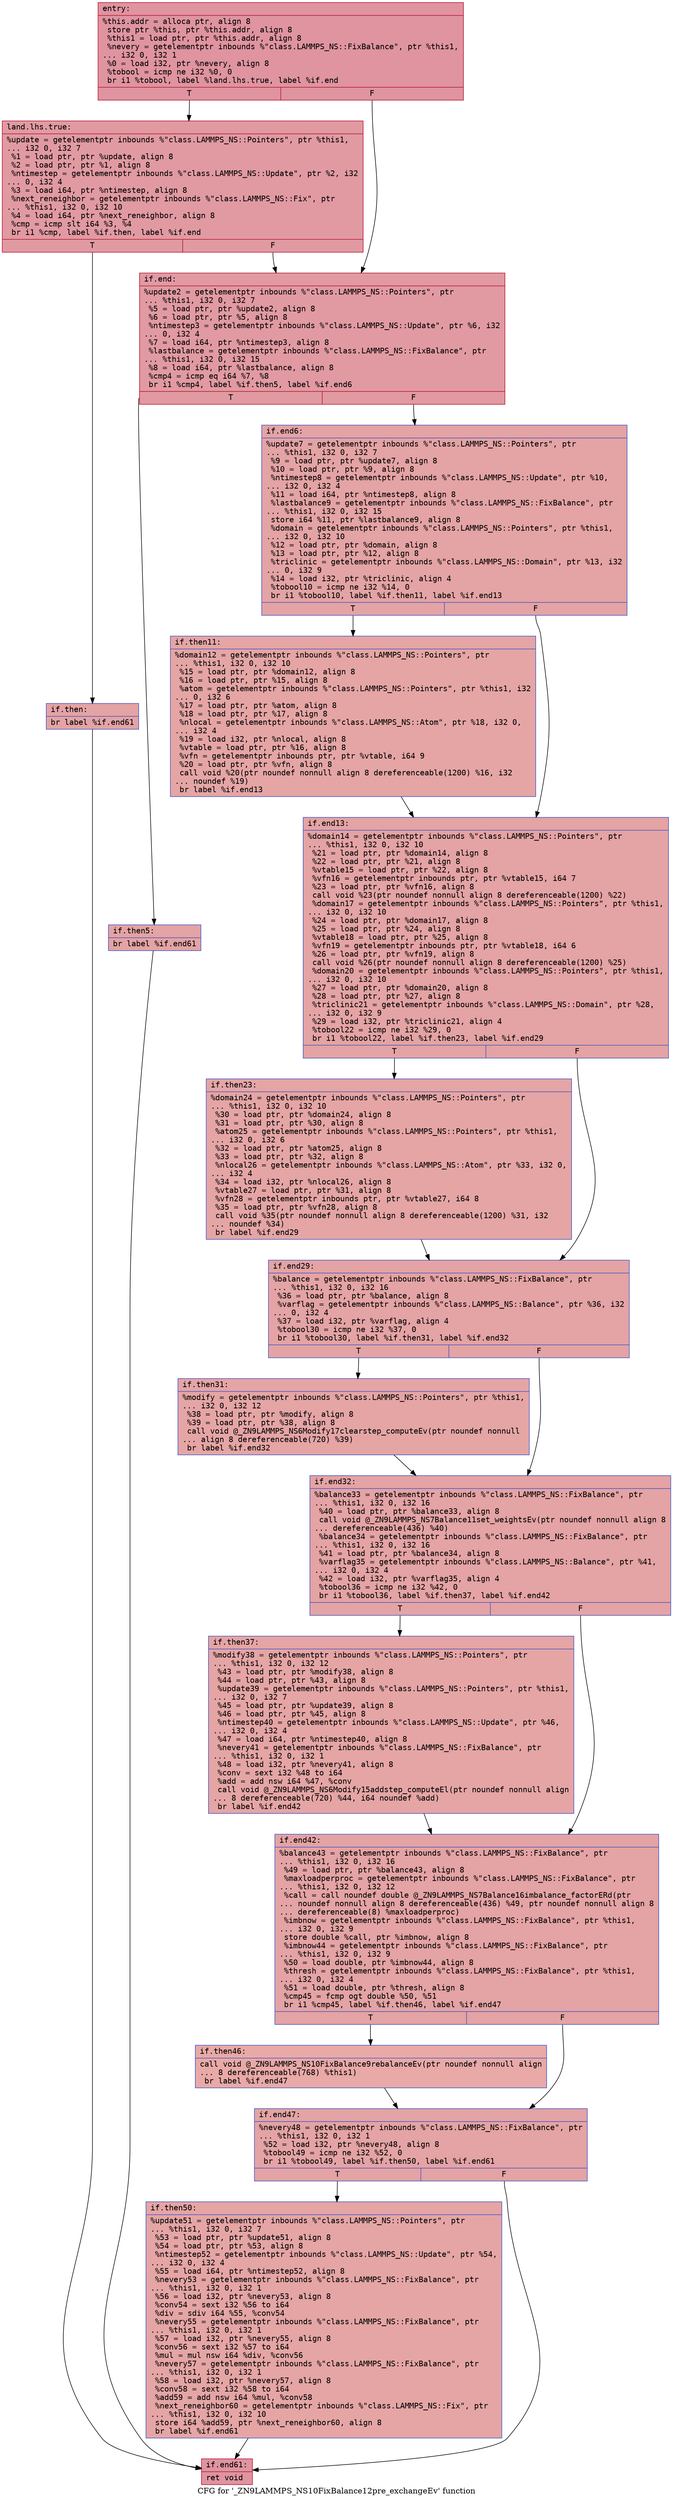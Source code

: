 digraph "CFG for '_ZN9LAMMPS_NS10FixBalance12pre_exchangeEv' function" {
	label="CFG for '_ZN9LAMMPS_NS10FixBalance12pre_exchangeEv' function";

	Node0x558dde58aac0 [shape=record,color="#b70d28ff", style=filled, fillcolor="#b70d2870" fontname="Courier",label="{entry:\l|  %this.addr = alloca ptr, align 8\l  store ptr %this, ptr %this.addr, align 8\l  %this1 = load ptr, ptr %this.addr, align 8\l  %nevery = getelementptr inbounds %\"class.LAMMPS_NS::FixBalance\", ptr %this1,\l... i32 0, i32 1\l  %0 = load i32, ptr %nevery, align 8\l  %tobool = icmp ne i32 %0, 0\l  br i1 %tobool, label %land.lhs.true, label %if.end\l|{<s0>T|<s1>F}}"];
	Node0x558dde58aac0:s0 -> Node0x558dde58ae70[tooltip="entry -> land.lhs.true\nProbability 62.50%" ];
	Node0x558dde58aac0:s1 -> Node0x558dde58e610[tooltip="entry -> if.end\nProbability 37.50%" ];
	Node0x558dde58ae70 [shape=record,color="#b70d28ff", style=filled, fillcolor="#bb1b2c70" fontname="Courier",label="{land.lhs.true:\l|  %update = getelementptr inbounds %\"class.LAMMPS_NS::Pointers\", ptr %this1,\l... i32 0, i32 7\l  %1 = load ptr, ptr %update, align 8\l  %2 = load ptr, ptr %1, align 8\l  %ntimestep = getelementptr inbounds %\"class.LAMMPS_NS::Update\", ptr %2, i32\l... 0, i32 4\l  %3 = load i64, ptr %ntimestep, align 8\l  %next_reneighbor = getelementptr inbounds %\"class.LAMMPS_NS::Fix\", ptr\l... %this1, i32 0, i32 10\l  %4 = load i64, ptr %next_reneighbor, align 8\l  %cmp = icmp slt i64 %3, %4\l  br i1 %cmp, label %if.then, label %if.end\l|{<s0>T|<s1>F}}"];
	Node0x558dde58ae70:s0 -> Node0x558dde58ecb0[tooltip="land.lhs.true -> if.then\nProbability 50.00%" ];
	Node0x558dde58ae70:s1 -> Node0x558dde58e610[tooltip="land.lhs.true -> if.end\nProbability 50.00%" ];
	Node0x558dde58ecb0 [shape=record,color="#3d50c3ff", style=filled, fillcolor="#c32e3170" fontname="Courier",label="{if.then:\l|  br label %if.end61\l}"];
	Node0x558dde58ecb0 -> Node0x558dde58eec0[tooltip="if.then -> if.end61\nProbability 100.00%" ];
	Node0x558dde58e610 [shape=record,color="#b70d28ff", style=filled, fillcolor="#bb1b2c70" fontname="Courier",label="{if.end:\l|  %update2 = getelementptr inbounds %\"class.LAMMPS_NS::Pointers\", ptr\l... %this1, i32 0, i32 7\l  %5 = load ptr, ptr %update2, align 8\l  %6 = load ptr, ptr %5, align 8\l  %ntimestep3 = getelementptr inbounds %\"class.LAMMPS_NS::Update\", ptr %6, i32\l... 0, i32 4\l  %7 = load i64, ptr %ntimestep3, align 8\l  %lastbalance = getelementptr inbounds %\"class.LAMMPS_NS::FixBalance\", ptr\l... %this1, i32 0, i32 15\l  %8 = load i64, ptr %lastbalance, align 8\l  %cmp4 = icmp eq i64 %7, %8\l  br i1 %cmp4, label %if.then5, label %if.end6\l|{<s0>T|<s1>F}}"];
	Node0x558dde58e610:s0 -> Node0x558dde58f4d0[tooltip="if.end -> if.then5\nProbability 50.00%" ];
	Node0x558dde58e610:s1 -> Node0x558dde58f550[tooltip="if.end -> if.end6\nProbability 50.00%" ];
	Node0x558dde58f4d0 [shape=record,color="#3d50c3ff", style=filled, fillcolor="#c32e3170" fontname="Courier",label="{if.then5:\l|  br label %if.end61\l}"];
	Node0x558dde58f4d0 -> Node0x558dde58eec0[tooltip="if.then5 -> if.end61\nProbability 100.00%" ];
	Node0x558dde58f550 [shape=record,color="#3d50c3ff", style=filled, fillcolor="#c32e3170" fontname="Courier",label="{if.end6:\l|  %update7 = getelementptr inbounds %\"class.LAMMPS_NS::Pointers\", ptr\l... %this1, i32 0, i32 7\l  %9 = load ptr, ptr %update7, align 8\l  %10 = load ptr, ptr %9, align 8\l  %ntimestep8 = getelementptr inbounds %\"class.LAMMPS_NS::Update\", ptr %10,\l... i32 0, i32 4\l  %11 = load i64, ptr %ntimestep8, align 8\l  %lastbalance9 = getelementptr inbounds %\"class.LAMMPS_NS::FixBalance\", ptr\l... %this1, i32 0, i32 15\l  store i64 %11, ptr %lastbalance9, align 8\l  %domain = getelementptr inbounds %\"class.LAMMPS_NS::Pointers\", ptr %this1,\l... i32 0, i32 10\l  %12 = load ptr, ptr %domain, align 8\l  %13 = load ptr, ptr %12, align 8\l  %triclinic = getelementptr inbounds %\"class.LAMMPS_NS::Domain\", ptr %13, i32\l... 0, i32 9\l  %14 = load i32, ptr %triclinic, align 4\l  %tobool10 = icmp ne i32 %14, 0\l  br i1 %tobool10, label %if.then11, label %if.end13\l|{<s0>T|<s1>F}}"];
	Node0x558dde58f550:s0 -> Node0x558dde58ee60[tooltip="if.end6 -> if.then11\nProbability 62.50%" ];
	Node0x558dde58f550:s1 -> Node0x558dde5901e0[tooltip="if.end6 -> if.end13\nProbability 37.50%" ];
	Node0x558dde58ee60 [shape=record,color="#3d50c3ff", style=filled, fillcolor="#c5333470" fontname="Courier",label="{if.then11:\l|  %domain12 = getelementptr inbounds %\"class.LAMMPS_NS::Pointers\", ptr\l... %this1, i32 0, i32 10\l  %15 = load ptr, ptr %domain12, align 8\l  %16 = load ptr, ptr %15, align 8\l  %atom = getelementptr inbounds %\"class.LAMMPS_NS::Pointers\", ptr %this1, i32\l... 0, i32 6\l  %17 = load ptr, ptr %atom, align 8\l  %18 = load ptr, ptr %17, align 8\l  %nlocal = getelementptr inbounds %\"class.LAMMPS_NS::Atom\", ptr %18, i32 0,\l... i32 4\l  %19 = load i32, ptr %nlocal, align 8\l  %vtable = load ptr, ptr %16, align 8\l  %vfn = getelementptr inbounds ptr, ptr %vtable, i64 9\l  %20 = load ptr, ptr %vfn, align 8\l  call void %20(ptr noundef nonnull align 8 dereferenceable(1200) %16, i32\l... noundef %19)\l  br label %if.end13\l}"];
	Node0x558dde58ee60 -> Node0x558dde5901e0[tooltip="if.then11 -> if.end13\nProbability 100.00%" ];
	Node0x558dde5901e0 [shape=record,color="#3d50c3ff", style=filled, fillcolor="#c32e3170" fontname="Courier",label="{if.end13:\l|  %domain14 = getelementptr inbounds %\"class.LAMMPS_NS::Pointers\", ptr\l... %this1, i32 0, i32 10\l  %21 = load ptr, ptr %domain14, align 8\l  %22 = load ptr, ptr %21, align 8\l  %vtable15 = load ptr, ptr %22, align 8\l  %vfn16 = getelementptr inbounds ptr, ptr %vtable15, i64 7\l  %23 = load ptr, ptr %vfn16, align 8\l  call void %23(ptr noundef nonnull align 8 dereferenceable(1200) %22)\l  %domain17 = getelementptr inbounds %\"class.LAMMPS_NS::Pointers\", ptr %this1,\l... i32 0, i32 10\l  %24 = load ptr, ptr %domain17, align 8\l  %25 = load ptr, ptr %24, align 8\l  %vtable18 = load ptr, ptr %25, align 8\l  %vfn19 = getelementptr inbounds ptr, ptr %vtable18, i64 6\l  %26 = load ptr, ptr %vfn19, align 8\l  call void %26(ptr noundef nonnull align 8 dereferenceable(1200) %25)\l  %domain20 = getelementptr inbounds %\"class.LAMMPS_NS::Pointers\", ptr %this1,\l... i32 0, i32 10\l  %27 = load ptr, ptr %domain20, align 8\l  %28 = load ptr, ptr %27, align 8\l  %triclinic21 = getelementptr inbounds %\"class.LAMMPS_NS::Domain\", ptr %28,\l... i32 0, i32 9\l  %29 = load i32, ptr %triclinic21, align 4\l  %tobool22 = icmp ne i32 %29, 0\l  br i1 %tobool22, label %if.then23, label %if.end29\l|{<s0>T|<s1>F}}"];
	Node0x558dde5901e0:s0 -> Node0x558dde591980[tooltip="if.end13 -> if.then23\nProbability 62.50%" ];
	Node0x558dde5901e0:s1 -> Node0x558dde591a00[tooltip="if.end13 -> if.end29\nProbability 37.50%" ];
	Node0x558dde591980 [shape=record,color="#3d50c3ff", style=filled, fillcolor="#c5333470" fontname="Courier",label="{if.then23:\l|  %domain24 = getelementptr inbounds %\"class.LAMMPS_NS::Pointers\", ptr\l... %this1, i32 0, i32 10\l  %30 = load ptr, ptr %domain24, align 8\l  %31 = load ptr, ptr %30, align 8\l  %atom25 = getelementptr inbounds %\"class.LAMMPS_NS::Pointers\", ptr %this1,\l... i32 0, i32 6\l  %32 = load ptr, ptr %atom25, align 8\l  %33 = load ptr, ptr %32, align 8\l  %nlocal26 = getelementptr inbounds %\"class.LAMMPS_NS::Atom\", ptr %33, i32 0,\l... i32 4\l  %34 = load i32, ptr %nlocal26, align 8\l  %vtable27 = load ptr, ptr %31, align 8\l  %vfn28 = getelementptr inbounds ptr, ptr %vtable27, i64 8\l  %35 = load ptr, ptr %vfn28, align 8\l  call void %35(ptr noundef nonnull align 8 dereferenceable(1200) %31, i32\l... noundef %34)\l  br label %if.end29\l}"];
	Node0x558dde591980 -> Node0x558dde591a00[tooltip="if.then23 -> if.end29\nProbability 100.00%" ];
	Node0x558dde591a00 [shape=record,color="#3d50c3ff", style=filled, fillcolor="#c32e3170" fontname="Courier",label="{if.end29:\l|  %balance = getelementptr inbounds %\"class.LAMMPS_NS::FixBalance\", ptr\l... %this1, i32 0, i32 16\l  %36 = load ptr, ptr %balance, align 8\l  %varflag = getelementptr inbounds %\"class.LAMMPS_NS::Balance\", ptr %36, i32\l... 0, i32 4\l  %37 = load i32, ptr %varflag, align 4\l  %tobool30 = icmp ne i32 %37, 0\l  br i1 %tobool30, label %if.then31, label %if.end32\l|{<s0>T|<s1>F}}"];
	Node0x558dde591a00:s0 -> Node0x558dde592a60[tooltip="if.end29 -> if.then31\nProbability 62.50%" ];
	Node0x558dde591a00:s1 -> Node0x558dde592ae0[tooltip="if.end29 -> if.end32\nProbability 37.50%" ];
	Node0x558dde592a60 [shape=record,color="#3d50c3ff", style=filled, fillcolor="#c5333470" fontname="Courier",label="{if.then31:\l|  %modify = getelementptr inbounds %\"class.LAMMPS_NS::Pointers\", ptr %this1,\l... i32 0, i32 12\l  %38 = load ptr, ptr %modify, align 8\l  %39 = load ptr, ptr %38, align 8\l  call void @_ZN9LAMMPS_NS6Modify17clearstep_computeEv(ptr noundef nonnull\l... align 8 dereferenceable(720) %39)\l  br label %if.end32\l}"];
	Node0x558dde592a60 -> Node0x558dde592ae0[tooltip="if.then31 -> if.end32\nProbability 100.00%" ];
	Node0x558dde592ae0 [shape=record,color="#3d50c3ff", style=filled, fillcolor="#c32e3170" fontname="Courier",label="{if.end32:\l|  %balance33 = getelementptr inbounds %\"class.LAMMPS_NS::FixBalance\", ptr\l... %this1, i32 0, i32 16\l  %40 = load ptr, ptr %balance33, align 8\l  call void @_ZN9LAMMPS_NS7Balance11set_weightsEv(ptr noundef nonnull align 8\l... dereferenceable(436) %40)\l  %balance34 = getelementptr inbounds %\"class.LAMMPS_NS::FixBalance\", ptr\l... %this1, i32 0, i32 16\l  %41 = load ptr, ptr %balance34, align 8\l  %varflag35 = getelementptr inbounds %\"class.LAMMPS_NS::Balance\", ptr %41,\l... i32 0, i32 4\l  %42 = load i32, ptr %varflag35, align 4\l  %tobool36 = icmp ne i32 %42, 0\l  br i1 %tobool36, label %if.then37, label %if.end42\l|{<s0>T|<s1>F}}"];
	Node0x558dde592ae0:s0 -> Node0x558dde5935d0[tooltip="if.end32 -> if.then37\nProbability 62.50%" ];
	Node0x558dde592ae0:s1 -> Node0x558dde593650[tooltip="if.end32 -> if.end42\nProbability 37.50%" ];
	Node0x558dde5935d0 [shape=record,color="#3d50c3ff", style=filled, fillcolor="#c5333470" fontname="Courier",label="{if.then37:\l|  %modify38 = getelementptr inbounds %\"class.LAMMPS_NS::Pointers\", ptr\l... %this1, i32 0, i32 12\l  %43 = load ptr, ptr %modify38, align 8\l  %44 = load ptr, ptr %43, align 8\l  %update39 = getelementptr inbounds %\"class.LAMMPS_NS::Pointers\", ptr %this1,\l... i32 0, i32 7\l  %45 = load ptr, ptr %update39, align 8\l  %46 = load ptr, ptr %45, align 8\l  %ntimestep40 = getelementptr inbounds %\"class.LAMMPS_NS::Update\", ptr %46,\l... i32 0, i32 4\l  %47 = load i64, ptr %ntimestep40, align 8\l  %nevery41 = getelementptr inbounds %\"class.LAMMPS_NS::FixBalance\", ptr\l... %this1, i32 0, i32 1\l  %48 = load i32, ptr %nevery41, align 8\l  %conv = sext i32 %48 to i64\l  %add = add nsw i64 %47, %conv\l  call void @_ZN9LAMMPS_NS6Modify15addstep_computeEl(ptr noundef nonnull align\l... 8 dereferenceable(720) %44, i64 noundef %add)\l  br label %if.end42\l}"];
	Node0x558dde5935d0 -> Node0x558dde593650[tooltip="if.then37 -> if.end42\nProbability 100.00%" ];
	Node0x558dde593650 [shape=record,color="#3d50c3ff", style=filled, fillcolor="#c32e3170" fontname="Courier",label="{if.end42:\l|  %balance43 = getelementptr inbounds %\"class.LAMMPS_NS::FixBalance\", ptr\l... %this1, i32 0, i32 16\l  %49 = load ptr, ptr %balance43, align 8\l  %maxloadperproc = getelementptr inbounds %\"class.LAMMPS_NS::FixBalance\", ptr\l... %this1, i32 0, i32 12\l  %call = call noundef double @_ZN9LAMMPS_NS7Balance16imbalance_factorERd(ptr\l... noundef nonnull align 8 dereferenceable(436) %49, ptr noundef nonnull align 8\l... dereferenceable(8) %maxloadperproc)\l  %imbnow = getelementptr inbounds %\"class.LAMMPS_NS::FixBalance\", ptr %this1,\l... i32 0, i32 9\l  store double %call, ptr %imbnow, align 8\l  %imbnow44 = getelementptr inbounds %\"class.LAMMPS_NS::FixBalance\", ptr\l... %this1, i32 0, i32 9\l  %50 = load double, ptr %imbnow44, align 8\l  %thresh = getelementptr inbounds %\"class.LAMMPS_NS::FixBalance\", ptr %this1,\l... i32 0, i32 4\l  %51 = load double, ptr %thresh, align 8\l  %cmp45 = fcmp ogt double %50, %51\l  br i1 %cmp45, label %if.then46, label %if.end47\l|{<s0>T|<s1>F}}"];
	Node0x558dde593650:s0 -> Node0x558dde595290[tooltip="if.end42 -> if.then46\nProbability 50.00%" ];
	Node0x558dde593650:s1 -> Node0x558dde595310[tooltip="if.end42 -> if.end47\nProbability 50.00%" ];
	Node0x558dde595290 [shape=record,color="#3d50c3ff", style=filled, fillcolor="#ca3b3770" fontname="Courier",label="{if.then46:\l|  call void @_ZN9LAMMPS_NS10FixBalance9rebalanceEv(ptr noundef nonnull align\l... 8 dereferenceable(768) %this1)\l  br label %if.end47\l}"];
	Node0x558dde595290 -> Node0x558dde595310[tooltip="if.then46 -> if.end47\nProbability 100.00%" ];
	Node0x558dde595310 [shape=record,color="#3d50c3ff", style=filled, fillcolor="#c32e3170" fontname="Courier",label="{if.end47:\l|  %nevery48 = getelementptr inbounds %\"class.LAMMPS_NS::FixBalance\", ptr\l... %this1, i32 0, i32 1\l  %52 = load i32, ptr %nevery48, align 8\l  %tobool49 = icmp ne i32 %52, 0\l  br i1 %tobool49, label %if.then50, label %if.end61\l|{<s0>T|<s1>F}}"];
	Node0x558dde595310:s0 -> Node0x558dde595850[tooltip="if.end47 -> if.then50\nProbability 62.50%" ];
	Node0x558dde595310:s1 -> Node0x558dde58eec0[tooltip="if.end47 -> if.end61\nProbability 37.50%" ];
	Node0x558dde595850 [shape=record,color="#3d50c3ff", style=filled, fillcolor="#c5333470" fontname="Courier",label="{if.then50:\l|  %update51 = getelementptr inbounds %\"class.LAMMPS_NS::Pointers\", ptr\l... %this1, i32 0, i32 7\l  %53 = load ptr, ptr %update51, align 8\l  %54 = load ptr, ptr %53, align 8\l  %ntimestep52 = getelementptr inbounds %\"class.LAMMPS_NS::Update\", ptr %54,\l... i32 0, i32 4\l  %55 = load i64, ptr %ntimestep52, align 8\l  %nevery53 = getelementptr inbounds %\"class.LAMMPS_NS::FixBalance\", ptr\l... %this1, i32 0, i32 1\l  %56 = load i32, ptr %nevery53, align 8\l  %conv54 = sext i32 %56 to i64\l  %div = sdiv i64 %55, %conv54\l  %nevery55 = getelementptr inbounds %\"class.LAMMPS_NS::FixBalance\", ptr\l... %this1, i32 0, i32 1\l  %57 = load i32, ptr %nevery55, align 8\l  %conv56 = sext i32 %57 to i64\l  %mul = mul nsw i64 %div, %conv56\l  %nevery57 = getelementptr inbounds %\"class.LAMMPS_NS::FixBalance\", ptr\l... %this1, i32 0, i32 1\l  %58 = load i32, ptr %nevery57, align 8\l  %conv58 = sext i32 %58 to i64\l  %add59 = add nsw i64 %mul, %conv58\l  %next_reneighbor60 = getelementptr inbounds %\"class.LAMMPS_NS::Fix\", ptr\l... %this1, i32 0, i32 10\l  store i64 %add59, ptr %next_reneighbor60, align 8\l  br label %if.end61\l}"];
	Node0x558dde595850 -> Node0x558dde58eec0[tooltip="if.then50 -> if.end61\nProbability 100.00%" ];
	Node0x558dde58eec0 [shape=record,color="#b70d28ff", style=filled, fillcolor="#b70d2870" fontname="Courier",label="{if.end61:\l|  ret void\l}"];
}
